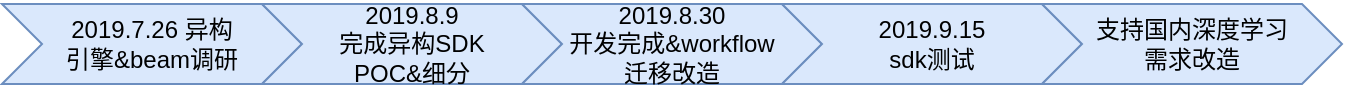 <mxfile version="11.0.5" type="github"><diagram id="Uz2mp-yvMun-LUSb2hLh" name="Page-1"><mxGraphModel dx="1141" dy="775" grid="1" gridSize="10" guides="1" tooltips="1" connect="1" arrows="1" fold="1" page="1" pageScale="1" pageWidth="827" pageHeight="1169" math="0" shadow="0"><root><mxCell id="0"/><mxCell id="1" parent="0"/><mxCell id="k7S65XuPKsb7p3ILOGSL-1" value="2019.7.26 异构&lt;br&gt;引擎&amp;amp;beam调研" style="shape=step;perimeter=stepPerimeter;whiteSpace=wrap;html=1;fixedSize=1;fillColor=#dae8fc;strokeColor=#6c8ebf;" parent="1" vertex="1"><mxGeometry x="50" y="230" width="150" height="40" as="geometry"/></mxCell><mxCell id="k7S65XuPKsb7p3ILOGSL-2" value="2019.8.9&lt;br&gt;完成异构SDK &lt;br&gt;POC&amp;amp;细分" style="shape=step;perimeter=stepPerimeter;whiteSpace=wrap;html=1;fixedSize=1;fillColor=#dae8fc;strokeColor=#6c8ebf;" parent="1" vertex="1"><mxGeometry x="180" y="230" width="150" height="40" as="geometry"/></mxCell><mxCell id="k7S65XuPKsb7p3ILOGSL-3" value="2019.8.30&lt;br&gt;开发完成&amp;amp;workflow&lt;br&gt;迁移改造" style="shape=step;perimeter=stepPerimeter;whiteSpace=wrap;html=1;fixedSize=1;fillColor=#dae8fc;strokeColor=#6c8ebf;" parent="1" vertex="1"><mxGeometry x="310" y="230" width="150" height="40" as="geometry"/></mxCell><mxCell id="k7S65XuPKsb7p3ILOGSL-4" value="2019.9.15&lt;br&gt;sdk测试" style="shape=step;perimeter=stepPerimeter;whiteSpace=wrap;html=1;fixedSize=1;fillColor=#dae8fc;strokeColor=#6c8ebf;" parent="1" vertex="1"><mxGeometry x="440" y="230" width="150" height="40" as="geometry"/></mxCell><mxCell id="k7S65XuPKsb7p3ILOGSL-5" value="支持国内深度学习&lt;br&gt;需求改造" style="shape=step;perimeter=stepPerimeter;whiteSpace=wrap;html=1;fixedSize=1;fillColor=#dae8fc;strokeColor=#6c8ebf;" parent="1" vertex="1"><mxGeometry x="570" y="230" width="150" height="40" as="geometry"/></mxCell></root></mxGraphModel></diagram></mxfile>